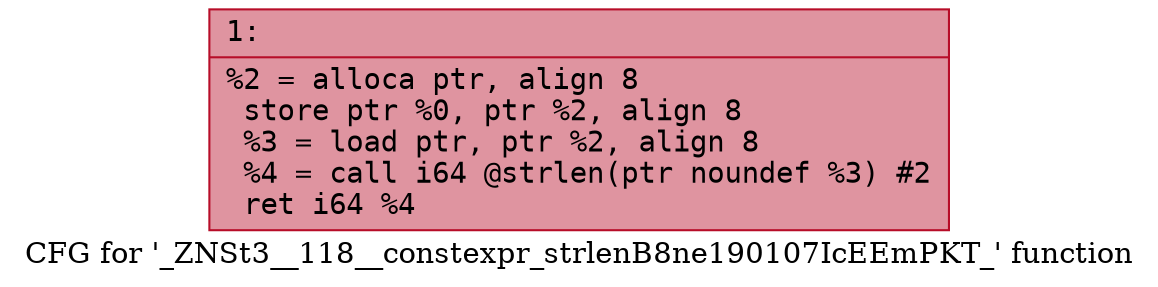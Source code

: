 digraph "CFG for '_ZNSt3__118__constexpr_strlenB8ne190107IcEEmPKT_' function" {
	label="CFG for '_ZNSt3__118__constexpr_strlenB8ne190107IcEEmPKT_' function";

	Node0x6000005c5c70 [shape=record,color="#b70d28ff", style=filled, fillcolor="#b70d2870" fontname="Courier",label="{1:\l|  %2 = alloca ptr, align 8\l  store ptr %0, ptr %2, align 8\l  %3 = load ptr, ptr %2, align 8\l  %4 = call i64 @strlen(ptr noundef %3) #2\l  ret i64 %4\l}"];
}
